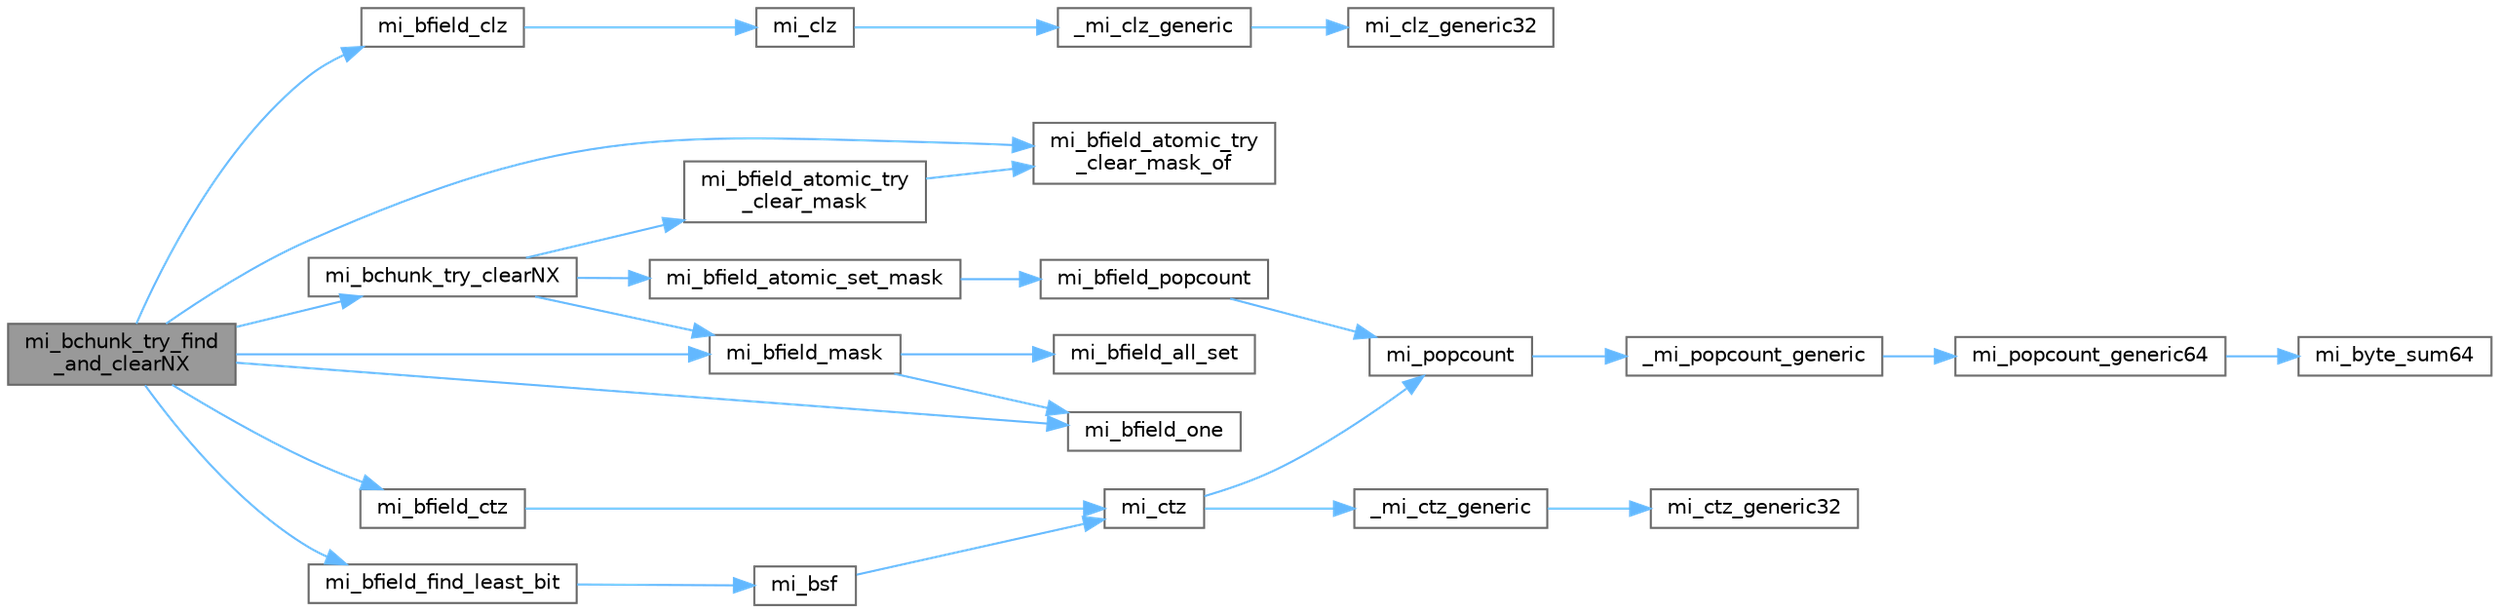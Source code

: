 digraph "mi_bchunk_try_find_and_clearNX"
{
 // LATEX_PDF_SIZE
  bgcolor="transparent";
  edge [fontname=Helvetica,fontsize=10,labelfontname=Helvetica,labelfontsize=10];
  node [fontname=Helvetica,fontsize=10,shape=box,height=0.2,width=0.4];
  rankdir="LR";
  Node1 [id="Node000001",label="mi_bchunk_try_find\l_and_clearNX",height=0.2,width=0.4,color="gray40", fillcolor="grey60", style="filled", fontcolor="black",tooltip=" "];
  Node1 -> Node2 [id="edge28_Node000001_Node000002",color="steelblue1",style="solid",tooltip=" "];
  Node2 [id="Node000002",label="mi_bchunk_try_clearNX",height=0.2,width=0.4,color="grey40", fillcolor="white", style="filled",URL="$bitmap_8c.html#ac1f1eaa500cd758892ff36af257c1b0b",tooltip=" "];
  Node2 -> Node3 [id="edge29_Node000002_Node000003",color="steelblue1",style="solid",tooltip=" "];
  Node3 [id="Node000003",label="mi_bfield_atomic_set_mask",height=0.2,width=0.4,color="grey40", fillcolor="white", style="filled",URL="$bitmap_8c.html#a3aa02a150aa2df9d5d92fac60d1f39ee",tooltip=" "];
  Node3 -> Node4 [id="edge30_Node000003_Node000004",color="steelblue1",style="solid",tooltip=" "];
  Node4 [id="Node000004",label="mi_bfield_popcount",height=0.2,width=0.4,color="grey40", fillcolor="white", style="filled",URL="$bitmap_8c.html#abefd27aa9e4c7a51d85c63a2b2374928",tooltip=" "];
  Node4 -> Node5 [id="edge31_Node000004_Node000005",color="steelblue1",style="solid",tooltip=" "];
  Node5 [id="Node000005",label="mi_popcount",height=0.2,width=0.4,color="grey40", fillcolor="white", style="filled",URL="$bits_8h.html#ac2a9854186003f70eb01135c9aca3529",tooltip=" "];
  Node5 -> Node6 [id="edge32_Node000005_Node000006",color="steelblue1",style="solid",tooltip=" "];
  Node6 [id="Node000006",label="_mi_popcount_generic",height=0.2,width=0.4,color="grey40", fillcolor="white", style="filled",URL="$libc_8c.html#aaab27db7dbed686101df507edc29d20b",tooltip=" "];
  Node6 -> Node7 [id="edge33_Node000006_Node000007",color="steelblue1",style="solid",tooltip=" "];
  Node7 [id="Node000007",label="mi_popcount_generic64",height=0.2,width=0.4,color="grey40", fillcolor="white", style="filled",URL="$libc_8c.html#a533578e7639a04fe16a92e5a7f5061d6",tooltip=" "];
  Node7 -> Node8 [id="edge34_Node000007_Node000008",color="steelblue1",style="solid",tooltip=" "];
  Node8 [id="Node000008",label="mi_byte_sum64",height=0.2,width=0.4,color="grey40", fillcolor="white", style="filled",URL="$libc_8c.html#ac08026bb16e7424486bc67475822bf66",tooltip=" "];
  Node2 -> Node9 [id="edge35_Node000002_Node000009",color="steelblue1",style="solid",tooltip=" "];
  Node9 [id="Node000009",label="mi_bfield_atomic_try\l_clear_mask",height=0.2,width=0.4,color="grey40", fillcolor="white", style="filled",URL="$bitmap_8c.html#a61e9d10624c9c89874ed34d17995570a",tooltip=" "];
  Node9 -> Node10 [id="edge36_Node000009_Node000010",color="steelblue1",style="solid",tooltip=" "];
  Node10 [id="Node000010",label="mi_bfield_atomic_try\l_clear_mask_of",height=0.2,width=0.4,color="grey40", fillcolor="white", style="filled",URL="$bitmap_8c.html#a73c19c3d1d7503123b9c606a25234113",tooltip=" "];
  Node2 -> Node11 [id="edge37_Node000002_Node000011",color="steelblue1",style="solid",tooltip=" "];
  Node11 [id="Node000011",label="mi_bfield_mask",height=0.2,width=0.4,color="grey40", fillcolor="white", style="filled",URL="$bitmap_8c.html#aa4d08980dc8daf4bb8b950a4d4a687ef",tooltip=" "];
  Node11 -> Node12 [id="edge38_Node000011_Node000012",color="steelblue1",style="solid",tooltip=" "];
  Node12 [id="Node000012",label="mi_bfield_all_set",height=0.2,width=0.4,color="grey40", fillcolor="white", style="filled",URL="$bitmap_8c.html#a68733ed030dc38eabe23102bf17fa86d",tooltip=" "];
  Node11 -> Node13 [id="edge39_Node000011_Node000013",color="steelblue1",style="solid",tooltip=" "];
  Node13 [id="Node000013",label="mi_bfield_one",height=0.2,width=0.4,color="grey40", fillcolor="white", style="filled",URL="$bitmap_8c.html#a8e898496b41e387ca00e77eff2cc364d",tooltip=" "];
  Node1 -> Node10 [id="edge40_Node000001_Node000010",color="steelblue1",style="solid",tooltip=" "];
  Node1 -> Node14 [id="edge41_Node000001_Node000014",color="steelblue1",style="solid",tooltip=" "];
  Node14 [id="Node000014",label="mi_bfield_clz",height=0.2,width=0.4,color="grey40", fillcolor="white", style="filled",URL="$bitmap_8c.html#a3a2008cf0050b5dd55ec336f8d72988f",tooltip=" "];
  Node14 -> Node15 [id="edge42_Node000014_Node000015",color="steelblue1",style="solid",tooltip=" "];
  Node15 [id="Node000015",label="mi_clz",height=0.2,width=0.4,color="grey40", fillcolor="white", style="filled",URL="$bits_8h.html#af432eec4ac40df0b60ba04ea09a103fb",tooltip=" "];
  Node15 -> Node16 [id="edge43_Node000015_Node000016",color="steelblue1",style="solid",tooltip=" "];
  Node16 [id="Node000016",label="_mi_clz_generic",height=0.2,width=0.4,color="grey40", fillcolor="white", style="filled",URL="$libc_8c.html#a1bc7ba0ba86e936bbfd596d1285cf9e0",tooltip=" "];
  Node16 -> Node17 [id="edge44_Node000016_Node000017",color="steelblue1",style="solid",tooltip=" "];
  Node17 [id="Node000017",label="mi_clz_generic32",height=0.2,width=0.4,color="grey40", fillcolor="white", style="filled",URL="$libc_8c.html#aa16c4ab1fbf97c298ce47bb145cd42e9",tooltip=" "];
  Node1 -> Node18 [id="edge45_Node000001_Node000018",color="steelblue1",style="solid",tooltip=" "];
  Node18 [id="Node000018",label="mi_bfield_ctz",height=0.2,width=0.4,color="grey40", fillcolor="white", style="filled",URL="$bitmap_8c.html#a5fb9332916a3ebbc622036d3979f035d",tooltip=" "];
  Node18 -> Node19 [id="edge46_Node000018_Node000019",color="steelblue1",style="solid",tooltip=" "];
  Node19 [id="Node000019",label="mi_ctz",height=0.2,width=0.4,color="grey40", fillcolor="white", style="filled",URL="$bits_8h.html#a8eb514b948438b609030d3d13c0d1c6d",tooltip=" "];
  Node19 -> Node20 [id="edge47_Node000019_Node000020",color="steelblue1",style="solid",tooltip=" "];
  Node20 [id="Node000020",label="_mi_ctz_generic",height=0.2,width=0.4,color="grey40", fillcolor="white", style="filled",URL="$libc_8c.html#aaf9cb98b0eccdf3c2bcfb027728ee7b0",tooltip=" "];
  Node20 -> Node21 [id="edge48_Node000020_Node000021",color="steelblue1",style="solid",tooltip=" "];
  Node21 [id="Node000021",label="mi_ctz_generic32",height=0.2,width=0.4,color="grey40", fillcolor="white", style="filled",URL="$libc_8c.html#a302fccef2ee4de93b9121915f0d7fc73",tooltip=" "];
  Node19 -> Node5 [id="edge49_Node000019_Node000005",color="steelblue1",style="solid",tooltip=" "];
  Node1 -> Node22 [id="edge50_Node000001_Node000022",color="steelblue1",style="solid",tooltip=" "];
  Node22 [id="Node000022",label="mi_bfield_find_least_bit",height=0.2,width=0.4,color="grey40", fillcolor="white", style="filled",URL="$bitmap_8c.html#a81530e7b3d5b00380e17776d6bf7def6",tooltip=" "];
  Node22 -> Node23 [id="edge51_Node000022_Node000023",color="steelblue1",style="solid",tooltip=" "];
  Node23 [id="Node000023",label="mi_bsf",height=0.2,width=0.4,color="grey40", fillcolor="white", style="filled",URL="$bits_8h.html#a9a725eee7a716d863140f201d6a970f5",tooltip=" "];
  Node23 -> Node19 [id="edge52_Node000023_Node000019",color="steelblue1",style="solid",tooltip=" "];
  Node1 -> Node11 [id="edge53_Node000001_Node000011",color="steelblue1",style="solid",tooltip=" "];
  Node1 -> Node13 [id="edge54_Node000001_Node000013",color="steelblue1",style="solid",tooltip=" "];
}
